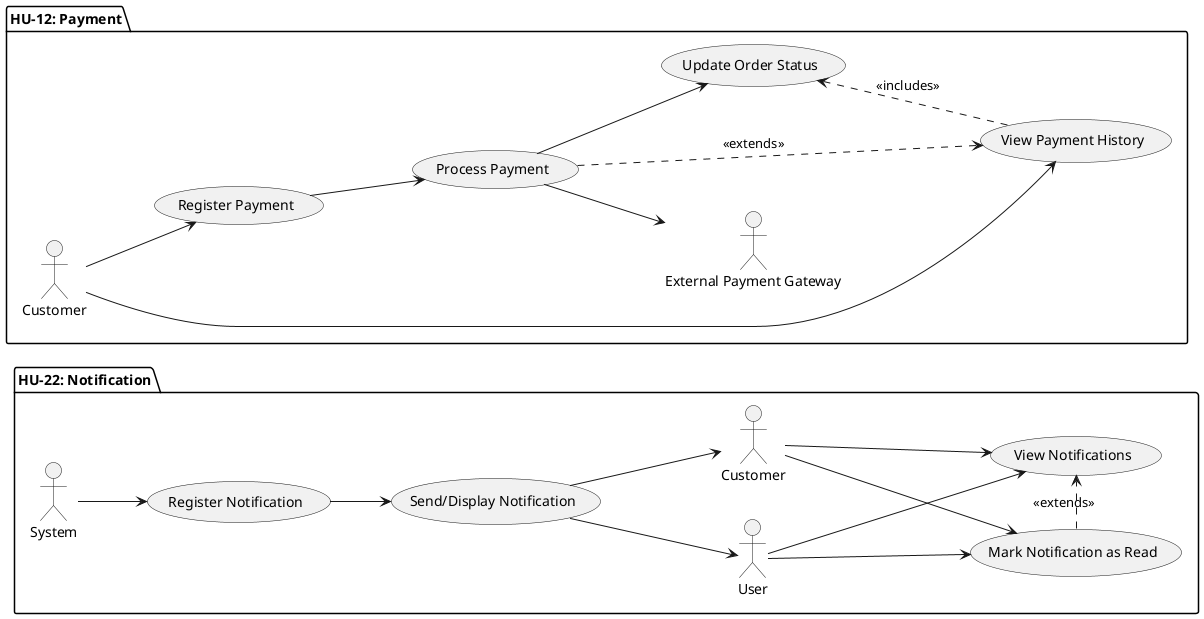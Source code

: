 @startuml
  left to right direction

  package "HU-22: Notification" {

    'Actors'
    actor "System" as SystemN
    actor "User" as UserN
    actor "Customer" as CustomerN

    'Use Cases'
    usecase "Register Notification" as UCN1
    usecase "Send/Display Notification" as UCN2
    usecase "Mark Notification as Read" as UCN3
    usecase "View Notifications" as UCN4

    'Relationships'
    SystemN --> UCN1
    UCN1 --> UCN2
    UCN2 --> UserN
    UCN2 --> CustomerN

    UserN --> UCN3
    CustomerN --> UCN3

    UserN --> UCN4
    CustomerN --> UCN4

    UCN3 .> UCN4 : <<extends>>
  }

  package "HU-12: Payment" {

    'Actors'
    actor "Customer" as CustomerP
    actor "External Payment Gateway" as PaymentGatewayP

    'Use Cases'
    usecase "Register Payment" as UCP1
    usecase "Process Payment" as UCP2
    usecase "Update Order Status" as UCP3
    usecase "View Payment History" as UCP4

    'Relationships'
    CustomerP --> UCP1
    CustomerP --> UCP4

    UCP1 --> UCP2
    UCP2 --> PaymentGatewayP
    UCP2 .> UCP4 : <<extends>>
    UCP3 <.. UCP4 : <<includes>>

    UCP2 --> UCP3
  }
@enduml